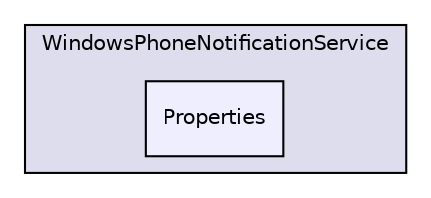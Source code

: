 digraph "C:/Users/Anubhav/Desktop/Push Notifications/WindowsPhone7Notification/WindowsPhoneNotificationService/Properties" {
  compound=true
  node [ fontsize="10", fontname="Helvetica"];
  edge [ labelfontsize="10", labelfontname="Helvetica"];
  subgraph clusterdir_fd40313b2ea2a191417b66f98ae68ef5 {
    graph [ bgcolor="#ddddee", pencolor="black", label="WindowsPhoneNotificationService" fontname="Helvetica", fontsize="10", URL="dir_fd40313b2ea2a191417b66f98ae68ef5.html"]
  dir_4b16e604369c59613b6891a62b7c387b [shape=box, label="Properties", style="filled", fillcolor="#eeeeff", pencolor="black", URL="dir_4b16e604369c59613b6891a62b7c387b.html"];
  }
}
